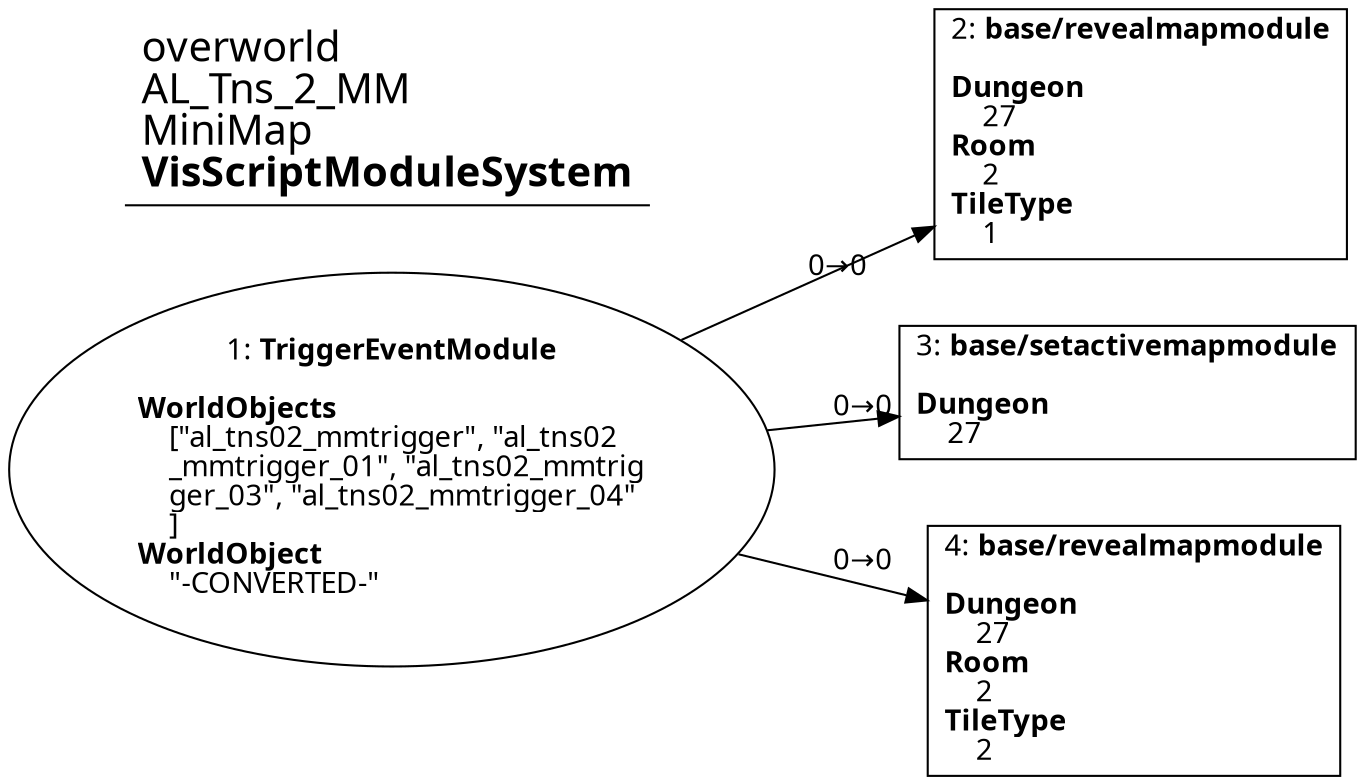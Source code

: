 digraph {
    layout = fdp;
    overlap = prism;
    sep = "+16";
    splines = spline;

    node [ shape = box ];

    graph [ fontname = "Segoe UI" ];
    node [ fontname = "Segoe UI" ];
    edge [ fontname = "Segoe UI" ];

    1 [ label = <1: <b>TriggerEventModule</b><br/><br/><b>WorldObjects</b><br align="left"/>    [&quot;al_tns02_mmtrigger&quot;, &quot;al_tns02<br align="left"/>    _mmtrigger_01&quot;, &quot;al_tns02_mmtrig<br align="left"/>    ger_03&quot;, &quot;al_tns02_mmtrigger_04&quot;<br align="left"/>    ]<br align="left"/><b>WorldObject</b><br align="left"/>    &quot;-CONVERTED-&quot;<br align="left"/>> ];
    1 [ shape = oval ]
    1 [ pos = "0.27800003,-0.21800001!" ];
    1 -> 2 [ label = "0→0" ];
    1 -> 3 [ label = "0→0" ];
    1 -> 4 [ label = "0→0" ];

    2 [ label = <2: <b>base/revealmapmodule</b><br/><br/><b>Dungeon</b><br align="left"/>    27<br align="left"/><b>Room</b><br align="left"/>    2<br align="left"/><b>TileType</b><br align="left"/>    1<br align="left"/>> ];
    2 [ pos = "0.578,-0.13900001!" ];

    3 [ label = <3: <b>base/setactivemapmodule</b><br/><br/><b>Dungeon</b><br align="left"/>    27<br align="left"/>> ];
    3 [ pos = "0.574,-0.21800001!" ];

    4 [ label = <4: <b>base/revealmapmodule</b><br/><br/><b>Dungeon</b><br align="left"/>    27<br align="left"/><b>Room</b><br align="left"/>    2<br align="left"/><b>TileType</b><br align="left"/>    2<br align="left"/>> ];
    4 [ pos = "0.57600003,-0.29900002!" ];

    title [ pos = "0.277,-0.13800001!" ];
    title [ shape = underline ];
    title [ label = <<font point-size="20">overworld<br align="left"/>AL_Tns_2_MM<br align="left"/>MiniMap<br align="left"/><b>VisScriptModuleSystem</b><br align="left"/></font>> ];
}
